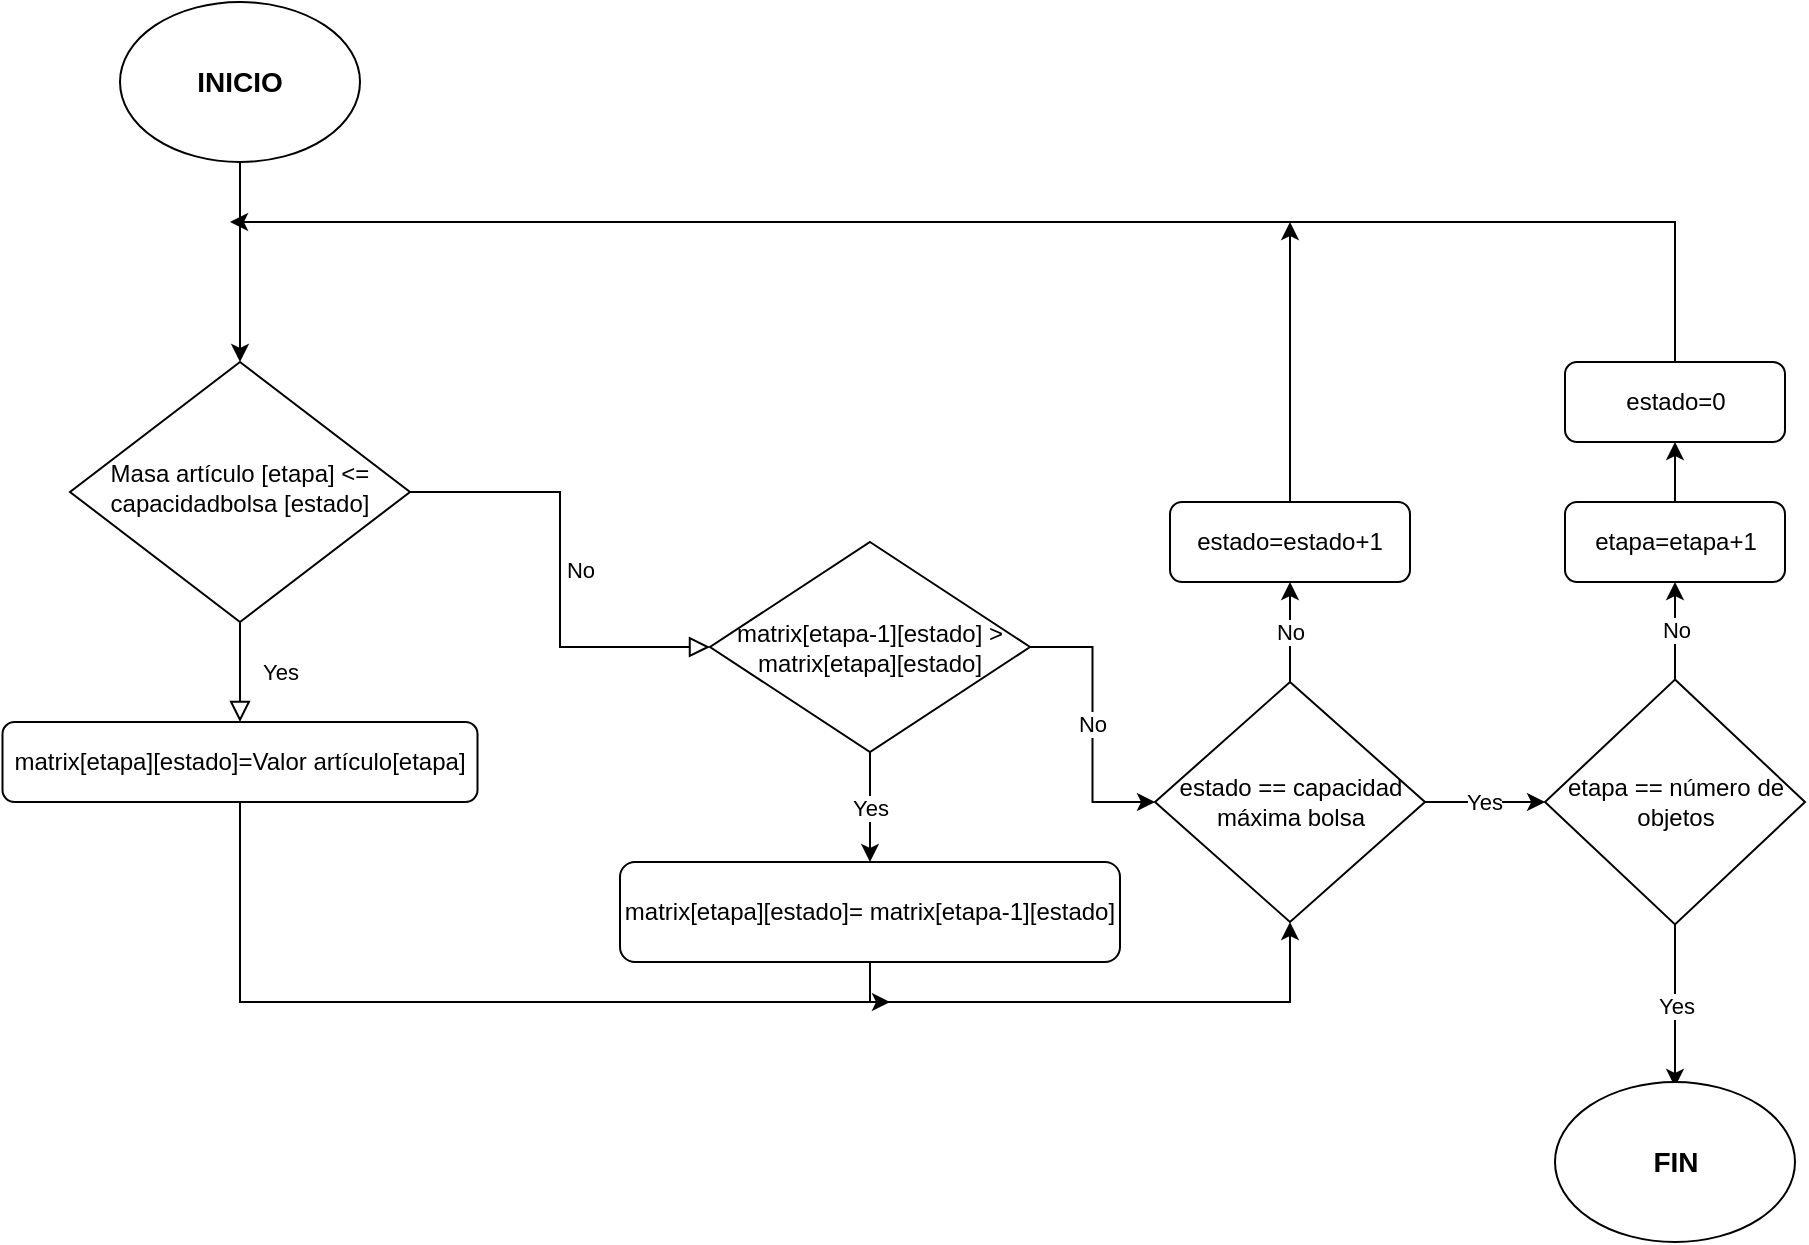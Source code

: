<mxfile version="13.3.5" type="device"><diagram id="C5RBs43oDa-KdzZeNtuy" name="Page-1"><mxGraphModel dx="1024" dy="1761" grid="1" gridSize="10" guides="1" tooltips="1" connect="1" arrows="1" fold="1" page="1" pageScale="1" pageWidth="827" pageHeight="1169" math="0" shadow="0"><root><mxCell id="WIyWlLk6GJQsqaUBKTNV-0"/><mxCell id="WIyWlLk6GJQsqaUBKTNV-1" parent="WIyWlLk6GJQsqaUBKTNV-0"/><mxCell id="WIyWlLk6GJQsqaUBKTNV-4" value="Yes" style="rounded=0;html=1;jettySize=auto;orthogonalLoop=1;fontSize=11;endArrow=block;endFill=0;endSize=8;strokeWidth=1;shadow=0;labelBackgroundColor=none;edgeStyle=orthogonalEdgeStyle;" parent="WIyWlLk6GJQsqaUBKTNV-1" source="WIyWlLk6GJQsqaUBKTNV-6" edge="1"><mxGeometry y="20" relative="1" as="geometry"><mxPoint as="offset"/><mxPoint x="255" y="350" as="targetPoint"/></mxGeometry></mxCell><mxCell id="WIyWlLk6GJQsqaUBKTNV-5" value="No" style="edgeStyle=orthogonalEdgeStyle;rounded=0;html=1;jettySize=auto;orthogonalLoop=1;fontSize=11;endArrow=block;endFill=0;endSize=8;strokeWidth=1;shadow=0;labelBackgroundColor=none;entryX=0;entryY=0.5;entryDx=0;entryDy=0;" parent="WIyWlLk6GJQsqaUBKTNV-1" source="WIyWlLk6GJQsqaUBKTNV-6" edge="1" target="3kzTZwyGXpn7-A03dODv-7"><mxGeometry y="10" relative="1" as="geometry"><mxPoint as="offset"/><mxPoint x="490" y="235" as="targetPoint"/></mxGeometry></mxCell><mxCell id="WIyWlLk6GJQsqaUBKTNV-6" value="Masa artículo [etapa] &amp;lt;= capacidadbolsa [estado]" style="rhombus;whiteSpace=wrap;html=1;shadow=0;fontFamily=Helvetica;fontSize=12;align=center;strokeWidth=1;spacing=6;spacingTop=-4;" parent="WIyWlLk6GJQsqaUBKTNV-1" vertex="1"><mxGeometry x="170" y="170" width="170" height="130" as="geometry"/></mxCell><mxCell id="pjTK8Ac0ZzEP8fdhX2MB-33" value="" style="edgeStyle=orthogonalEdgeStyle;rounded=0;orthogonalLoop=1;jettySize=auto;html=1;" edge="1" parent="WIyWlLk6GJQsqaUBKTNV-1" source="WIyWlLk6GJQsqaUBKTNV-7"><mxGeometry relative="1" as="geometry"><mxPoint x="780" y="100" as="targetPoint"/></mxGeometry></mxCell><mxCell id="WIyWlLk6GJQsqaUBKTNV-7" value="estado=estado+1" style="rounded=1;whiteSpace=wrap;html=1;fontSize=12;glass=0;strokeWidth=1;shadow=0;" parent="WIyWlLk6GJQsqaUBKTNV-1" vertex="1"><mxGeometry x="720" y="240" width="120" height="40" as="geometry"/></mxCell><mxCell id="3kzTZwyGXpn7-A03dODv-5" style="edgeStyle=orthogonalEdgeStyle;rounded=0;orthogonalLoop=1;jettySize=auto;html=1;exitX=0.5;exitY=1;exitDx=0;exitDy=0;" parent="WIyWlLk6GJQsqaUBKTNV-1" source="3kzTZwyGXpn7-A03dODv-2" edge="1"><mxGeometry relative="1" as="geometry"><mxPoint x="580" y="490" as="targetPoint"/><Array as="points"><mxPoint x="255" y="490"/></Array></mxGeometry></mxCell><mxCell id="3kzTZwyGXpn7-A03dODv-2" value="matrix[etapa][estado]=Valor artículo[etapa]" style="rounded=1;whiteSpace=wrap;html=1;" parent="WIyWlLk6GJQsqaUBKTNV-1" vertex="1"><mxGeometry x="136.25" y="350" width="237.5" height="40" as="geometry"/></mxCell><mxCell id="3kzTZwyGXpn7-A03dODv-16" value="Yes" style="edgeStyle=orthogonalEdgeStyle;rounded=0;orthogonalLoop=1;jettySize=auto;html=1;entryX=0.5;entryY=0;entryDx=0;entryDy=0;" parent="WIyWlLk6GJQsqaUBKTNV-1" source="3kzTZwyGXpn7-A03dODv-7" edge="1" target="3kzTZwyGXpn7-A03dODv-17"><mxGeometry relative="1" as="geometry"><mxPoint x="570" y="367.5" as="targetPoint"/></mxGeometry></mxCell><mxCell id="pjTK8Ac0ZzEP8fdhX2MB-24" value="No" style="edgeStyle=orthogonalEdgeStyle;rounded=0;orthogonalLoop=1;jettySize=auto;html=1;entryX=0;entryY=0.5;entryDx=0;entryDy=0;" edge="1" parent="WIyWlLk6GJQsqaUBKTNV-1" source="3kzTZwyGXpn7-A03dODv-7" target="pjTK8Ac0ZzEP8fdhX2MB-0"><mxGeometry relative="1" as="geometry"><mxPoint x="730" y="312.5" as="targetPoint"/></mxGeometry></mxCell><mxCell id="3kzTZwyGXpn7-A03dODv-7" value="matrix[etapa-1][estado] &amp;gt; matrix[etapa][estado]" style="rhombus;whiteSpace=wrap;html=1;" parent="WIyWlLk6GJQsqaUBKTNV-1" vertex="1"><mxGeometry x="490" y="260" width="160" height="105" as="geometry"/></mxCell><mxCell id="3kzTZwyGXpn7-A03dODv-22" value="" style="edgeStyle=orthogonalEdgeStyle;rounded=0;orthogonalLoop=1;jettySize=auto;html=1;entryX=0.5;entryY=1;entryDx=0;entryDy=0;" parent="WIyWlLk6GJQsqaUBKTNV-1" source="3kzTZwyGXpn7-A03dODv-17" target="pjTK8Ac0ZzEP8fdhX2MB-0" edge="1"><mxGeometry relative="1" as="geometry"><mxPoint x="570" y="500" as="targetPoint"/><Array as="points"><mxPoint x="570" y="490"/><mxPoint x="780" y="490"/></Array></mxGeometry></mxCell><mxCell id="3kzTZwyGXpn7-A03dODv-17" value="matrix[etapa][estado]= matrix[etapa-1][estado]" style="rounded=1;whiteSpace=wrap;html=1;" parent="WIyWlLk6GJQsqaUBKTNV-1" vertex="1"><mxGeometry x="445" y="420" width="250" height="50" as="geometry"/></mxCell><mxCell id="pjTK8Ac0ZzEP8fdhX2MB-14" value="Yes" style="edgeStyle=orthogonalEdgeStyle;rounded=0;orthogonalLoop=1;jettySize=auto;html=1;" edge="1" parent="WIyWlLk6GJQsqaUBKTNV-1" source="pjTK8Ac0ZzEP8fdhX2MB-0" target="pjTK8Ac0ZzEP8fdhX2MB-13"><mxGeometry relative="1" as="geometry"/></mxCell><mxCell id="pjTK8Ac0ZzEP8fdhX2MB-29" value="No" style="edgeStyle=orthogonalEdgeStyle;rounded=0;orthogonalLoop=1;jettySize=auto;html=1;" edge="1" parent="WIyWlLk6GJQsqaUBKTNV-1" source="pjTK8Ac0ZzEP8fdhX2MB-0" target="WIyWlLk6GJQsqaUBKTNV-7"><mxGeometry relative="1" as="geometry"/></mxCell><mxCell id="pjTK8Ac0ZzEP8fdhX2MB-0" value="estado == capacidad máxima bolsa" style="rhombus;whiteSpace=wrap;html=1;" vertex="1" parent="WIyWlLk6GJQsqaUBKTNV-1"><mxGeometry x="712.5" y="330" width="135" height="120" as="geometry"/></mxCell><mxCell id="pjTK8Ac0ZzEP8fdhX2MB-28" value="" style="edgeStyle=orthogonalEdgeStyle;rounded=0;orthogonalLoop=1;jettySize=auto;html=1;" edge="1" parent="WIyWlLk6GJQsqaUBKTNV-1" source="pjTK8Ac0ZzEP8fdhX2MB-2" target="pjTK8Ac0ZzEP8fdhX2MB-27"><mxGeometry relative="1" as="geometry"/></mxCell><mxCell id="pjTK8Ac0ZzEP8fdhX2MB-2" value="etapa=etapa+1" style="rounded=1;whiteSpace=wrap;html=1;" vertex="1" parent="WIyWlLk6GJQsqaUBKTNV-1"><mxGeometry x="917.5" y="240" width="110" height="40" as="geometry"/></mxCell><mxCell id="pjTK8Ac0ZzEP8fdhX2MB-31" value="" style="edgeStyle=orthogonalEdgeStyle;rounded=0;orthogonalLoop=1;jettySize=auto;html=1;exitX=0.5;exitY=0;exitDx=0;exitDy=0;" edge="1" parent="WIyWlLk6GJQsqaUBKTNV-1" source="pjTK8Ac0ZzEP8fdhX2MB-27"><mxGeometry relative="1" as="geometry"><mxPoint x="973" y="140" as="sourcePoint"/><mxPoint x="250" y="100" as="targetPoint"/><Array as="points"><mxPoint x="973" y="100"/></Array></mxGeometry></mxCell><mxCell id="pjTK8Ac0ZzEP8fdhX2MB-27" value="estado=0" style="rounded=1;whiteSpace=wrap;html=1;" vertex="1" parent="WIyWlLk6GJQsqaUBKTNV-1"><mxGeometry x="917.5" y="170" width="110" height="40" as="geometry"/></mxCell><mxCell id="pjTK8Ac0ZzEP8fdhX2MB-7" value="" style="edgeStyle=orthogonalEdgeStyle;rounded=0;orthogonalLoop=1;jettySize=auto;html=1;" edge="1" parent="WIyWlLk6GJQsqaUBKTNV-1" source="pjTK8Ac0ZzEP8fdhX2MB-6" target="WIyWlLk6GJQsqaUBKTNV-6"><mxGeometry relative="1" as="geometry"/></mxCell><mxCell id="pjTK8Ac0ZzEP8fdhX2MB-6" value="&lt;b&gt;&lt;font style=&quot;font-size: 14px&quot;&gt;INICIO&lt;/font&gt;&lt;/b&gt;" style="ellipse;whiteSpace=wrap;html=1;" vertex="1" parent="WIyWlLk6GJQsqaUBKTNV-1"><mxGeometry x="195" y="-10" width="120" height="80" as="geometry"/></mxCell><mxCell id="pjTK8Ac0ZzEP8fdhX2MB-18" value="No" style="edgeStyle=orthogonalEdgeStyle;rounded=0;orthogonalLoop=1;jettySize=auto;html=1;" edge="1" parent="WIyWlLk6GJQsqaUBKTNV-1" source="pjTK8Ac0ZzEP8fdhX2MB-13" target="pjTK8Ac0ZzEP8fdhX2MB-2"><mxGeometry relative="1" as="geometry"/></mxCell><mxCell id="pjTK8Ac0ZzEP8fdhX2MB-20" value="Yes" style="edgeStyle=orthogonalEdgeStyle;rounded=0;orthogonalLoop=1;jettySize=auto;html=1;" edge="1" parent="WIyWlLk6GJQsqaUBKTNV-1" source="pjTK8Ac0ZzEP8fdhX2MB-13"><mxGeometry relative="1" as="geometry"><mxPoint x="972.5" y="532.5" as="targetPoint"/></mxGeometry></mxCell><mxCell id="pjTK8Ac0ZzEP8fdhX2MB-13" value="etapa == número de objetos" style="rhombus;whiteSpace=wrap;html=1;" vertex="1" parent="WIyWlLk6GJQsqaUBKTNV-1"><mxGeometry x="907.5" y="328.75" width="130" height="122.5" as="geometry"/></mxCell><mxCell id="pjTK8Ac0ZzEP8fdhX2MB-22" value="&lt;b&gt;&lt;font style=&quot;font-size: 14px&quot;&gt;FIN&lt;/font&gt;&lt;/b&gt;" style="ellipse;whiteSpace=wrap;html=1;" vertex="1" parent="WIyWlLk6GJQsqaUBKTNV-1"><mxGeometry x="912.5" y="530" width="120" height="80" as="geometry"/></mxCell></root></mxGraphModel></diagram></mxfile>